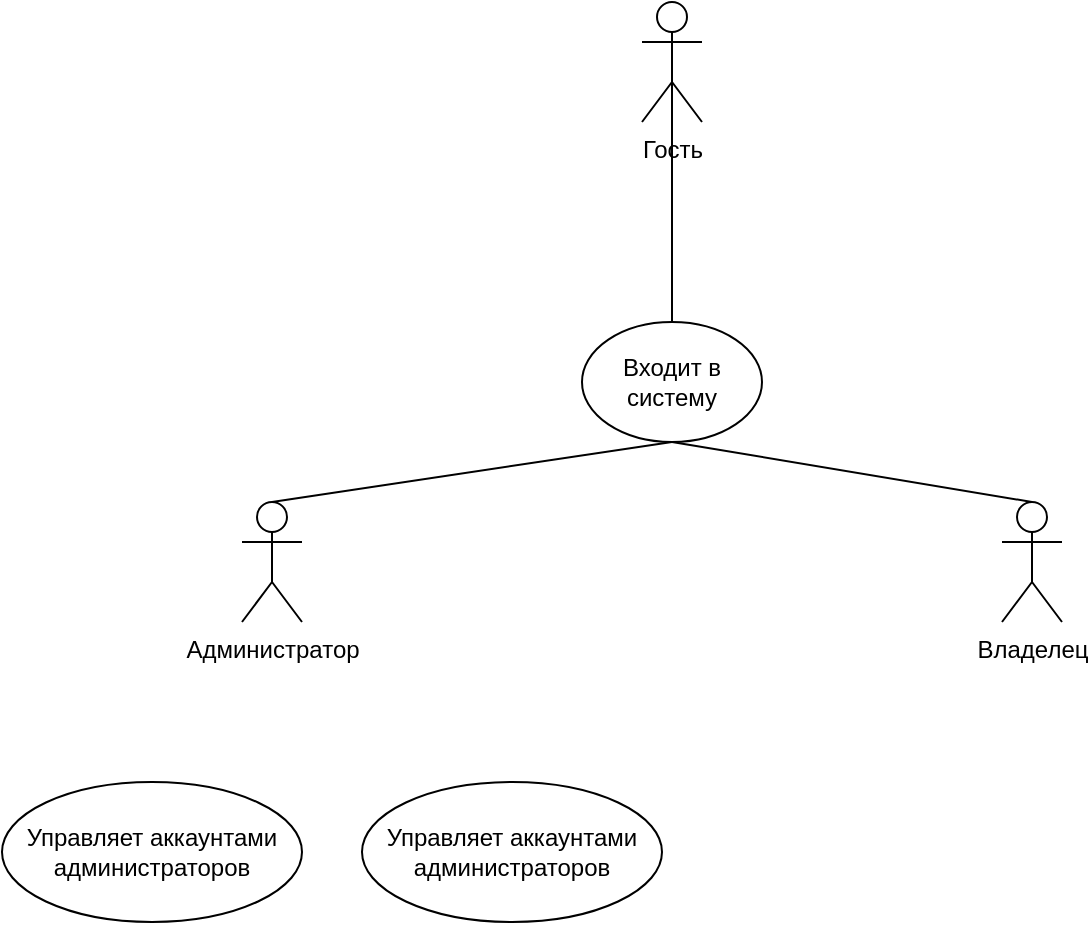 <mxfile version="24.4.0" type="device">
  <diagram name="Page-1" id="13e1069c-82ec-6db2-03f1-153e76fe0fe0">
    <mxGraphModel dx="1000" dy="515" grid="1" gridSize="10" guides="1" tooltips="1" connect="1" arrows="1" fold="1" page="1" pageScale="1" pageWidth="1100" pageHeight="850" background="none" math="0" shadow="0">
      <root>
        <mxCell id="0" />
        <mxCell id="1" parent="0" />
        <mxCell id="RiDCkU3T5BgPlBqapkMz-1" value="Администратор&lt;div&gt;&lt;br&gt;&lt;/div&gt;" style="shape=umlActor;verticalLabelPosition=bottom;verticalAlign=top;html=1;outlineConnect=0;" vertex="1" parent="1">
          <mxGeometry x="140" y="280" width="30" height="60" as="geometry" />
        </mxCell>
        <mxCell id="RiDCkU3T5BgPlBqapkMz-2" value="Владелец" style="shape=umlActor;verticalLabelPosition=bottom;verticalAlign=top;html=1;outlineConnect=0;" vertex="1" parent="1">
          <mxGeometry x="520" y="280" width="30" height="60" as="geometry" />
        </mxCell>
        <mxCell id="RiDCkU3T5BgPlBqapkMz-3" value="Входит в систему" style="ellipse;whiteSpace=wrap;html=1;" vertex="1" parent="1">
          <mxGeometry x="310" y="190" width="90" height="60" as="geometry" />
        </mxCell>
        <mxCell id="RiDCkU3T5BgPlBqapkMz-4" value="Гость" style="shape=umlActor;verticalLabelPosition=bottom;verticalAlign=top;html=1;outlineConnect=0;" vertex="1" parent="1">
          <mxGeometry x="340" y="30" width="30" height="60" as="geometry" />
        </mxCell>
        <mxCell id="RiDCkU3T5BgPlBqapkMz-5" value="" style="endArrow=none;html=1;rounded=0;entryX=0.5;entryY=0;entryDx=0;entryDy=0;exitX=0.5;exitY=0.5;exitDx=0;exitDy=0;exitPerimeter=0;" edge="1" parent="1" source="RiDCkU3T5BgPlBqapkMz-4" target="RiDCkU3T5BgPlBqapkMz-3">
          <mxGeometry width="50" height="50" relative="1" as="geometry">
            <mxPoint x="260" y="270" as="sourcePoint" />
            <mxPoint x="310" y="220" as="targetPoint" />
          </mxGeometry>
        </mxCell>
        <mxCell id="RiDCkU3T5BgPlBqapkMz-6" value="" style="endArrow=none;html=1;rounded=0;entryX=0.5;entryY=0;entryDx=0;entryDy=0;exitX=0.5;exitY=1;exitDx=0;exitDy=0;entryPerimeter=0;" edge="1" parent="1" source="RiDCkU3T5BgPlBqapkMz-3" target="RiDCkU3T5BgPlBqapkMz-1">
          <mxGeometry width="50" height="50" relative="1" as="geometry">
            <mxPoint x="365" y="70" as="sourcePoint" />
            <mxPoint x="365" y="200" as="targetPoint" />
          </mxGeometry>
        </mxCell>
        <mxCell id="RiDCkU3T5BgPlBqapkMz-7" value="" style="endArrow=none;html=1;rounded=0;entryX=0.5;entryY=0;entryDx=0;entryDy=0;exitX=0.5;exitY=1;exitDx=0;exitDy=0;entryPerimeter=0;" edge="1" parent="1" source="RiDCkU3T5BgPlBqapkMz-3" target="RiDCkU3T5BgPlBqapkMz-2">
          <mxGeometry width="50" height="50" relative="1" as="geometry">
            <mxPoint x="365" y="260" as="sourcePoint" />
            <mxPoint x="165" y="290" as="targetPoint" />
          </mxGeometry>
        </mxCell>
        <mxCell id="RiDCkU3T5BgPlBqapkMz-8" value="Управляет аккаунтами администраторов" style="ellipse;whiteSpace=wrap;html=1;" vertex="1" parent="1">
          <mxGeometry x="20" y="420" width="150" height="70" as="geometry" />
        </mxCell>
        <mxCell id="RiDCkU3T5BgPlBqapkMz-9" value="Управляет аккаунтами администраторов" style="ellipse;whiteSpace=wrap;html=1;" vertex="1" parent="1">
          <mxGeometry x="200" y="420" width="150" height="70" as="geometry" />
        </mxCell>
      </root>
    </mxGraphModel>
  </diagram>
</mxfile>
